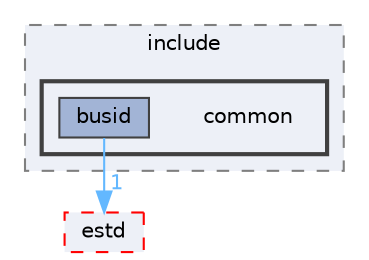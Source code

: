 digraph "common"
{
 // LATEX_PDF_SIZE
  bgcolor="transparent";
  edge [fontname=Helvetica,fontsize=10,labelfontname=Helvetica,labelfontsize=10];
  node [fontname=Helvetica,fontsize=10,shape=box,height=0.2,width=0.4];
  compound=true
  subgraph clusterdir_3534dfbd31ff32d190a913fb73061054 {
    graph [ bgcolor="#edf0f7", pencolor="grey50", label="include", fontname=Helvetica,fontsize=10 style="filled,dashed", URL="dir_3534dfbd31ff32d190a913fb73061054.html",tooltip=""]
  subgraph clusterdir_96a58adea16264113135a4c67f949660 {
    graph [ bgcolor="#edf0f7", pencolor="grey25", label="", fontname=Helvetica,fontsize=10 style="filled,bold", URL="dir_96a58adea16264113135a4c67f949660.html",tooltip=""]
    dir_96a58adea16264113135a4c67f949660 [shape=plaintext, label="common"];
  dir_035c247d58e4142212e3b4c212607e4a [label="busid", fillcolor="#a2b4d6", color="grey25", style="filled", URL="dir_035c247d58e4142212e3b4c212607e4a.html",tooltip=""];
  }
  }
  dir_705ed472854f071e46e92f9933f4d565 [label="estd", fillcolor="#edf0f7", color="red", style="filled,dashed", URL="dir_705ed472854f071e46e92f9933f4d565.html",tooltip=""];
  dir_035c247d58e4142212e3b4c212607e4a->dir_705ed472854f071e46e92f9933f4d565 [headlabel="1", labeldistance=1.5 headhref="dir_000031_000075.html" href="dir_000031_000075.html" color="steelblue1" fontcolor="steelblue1"];
}
